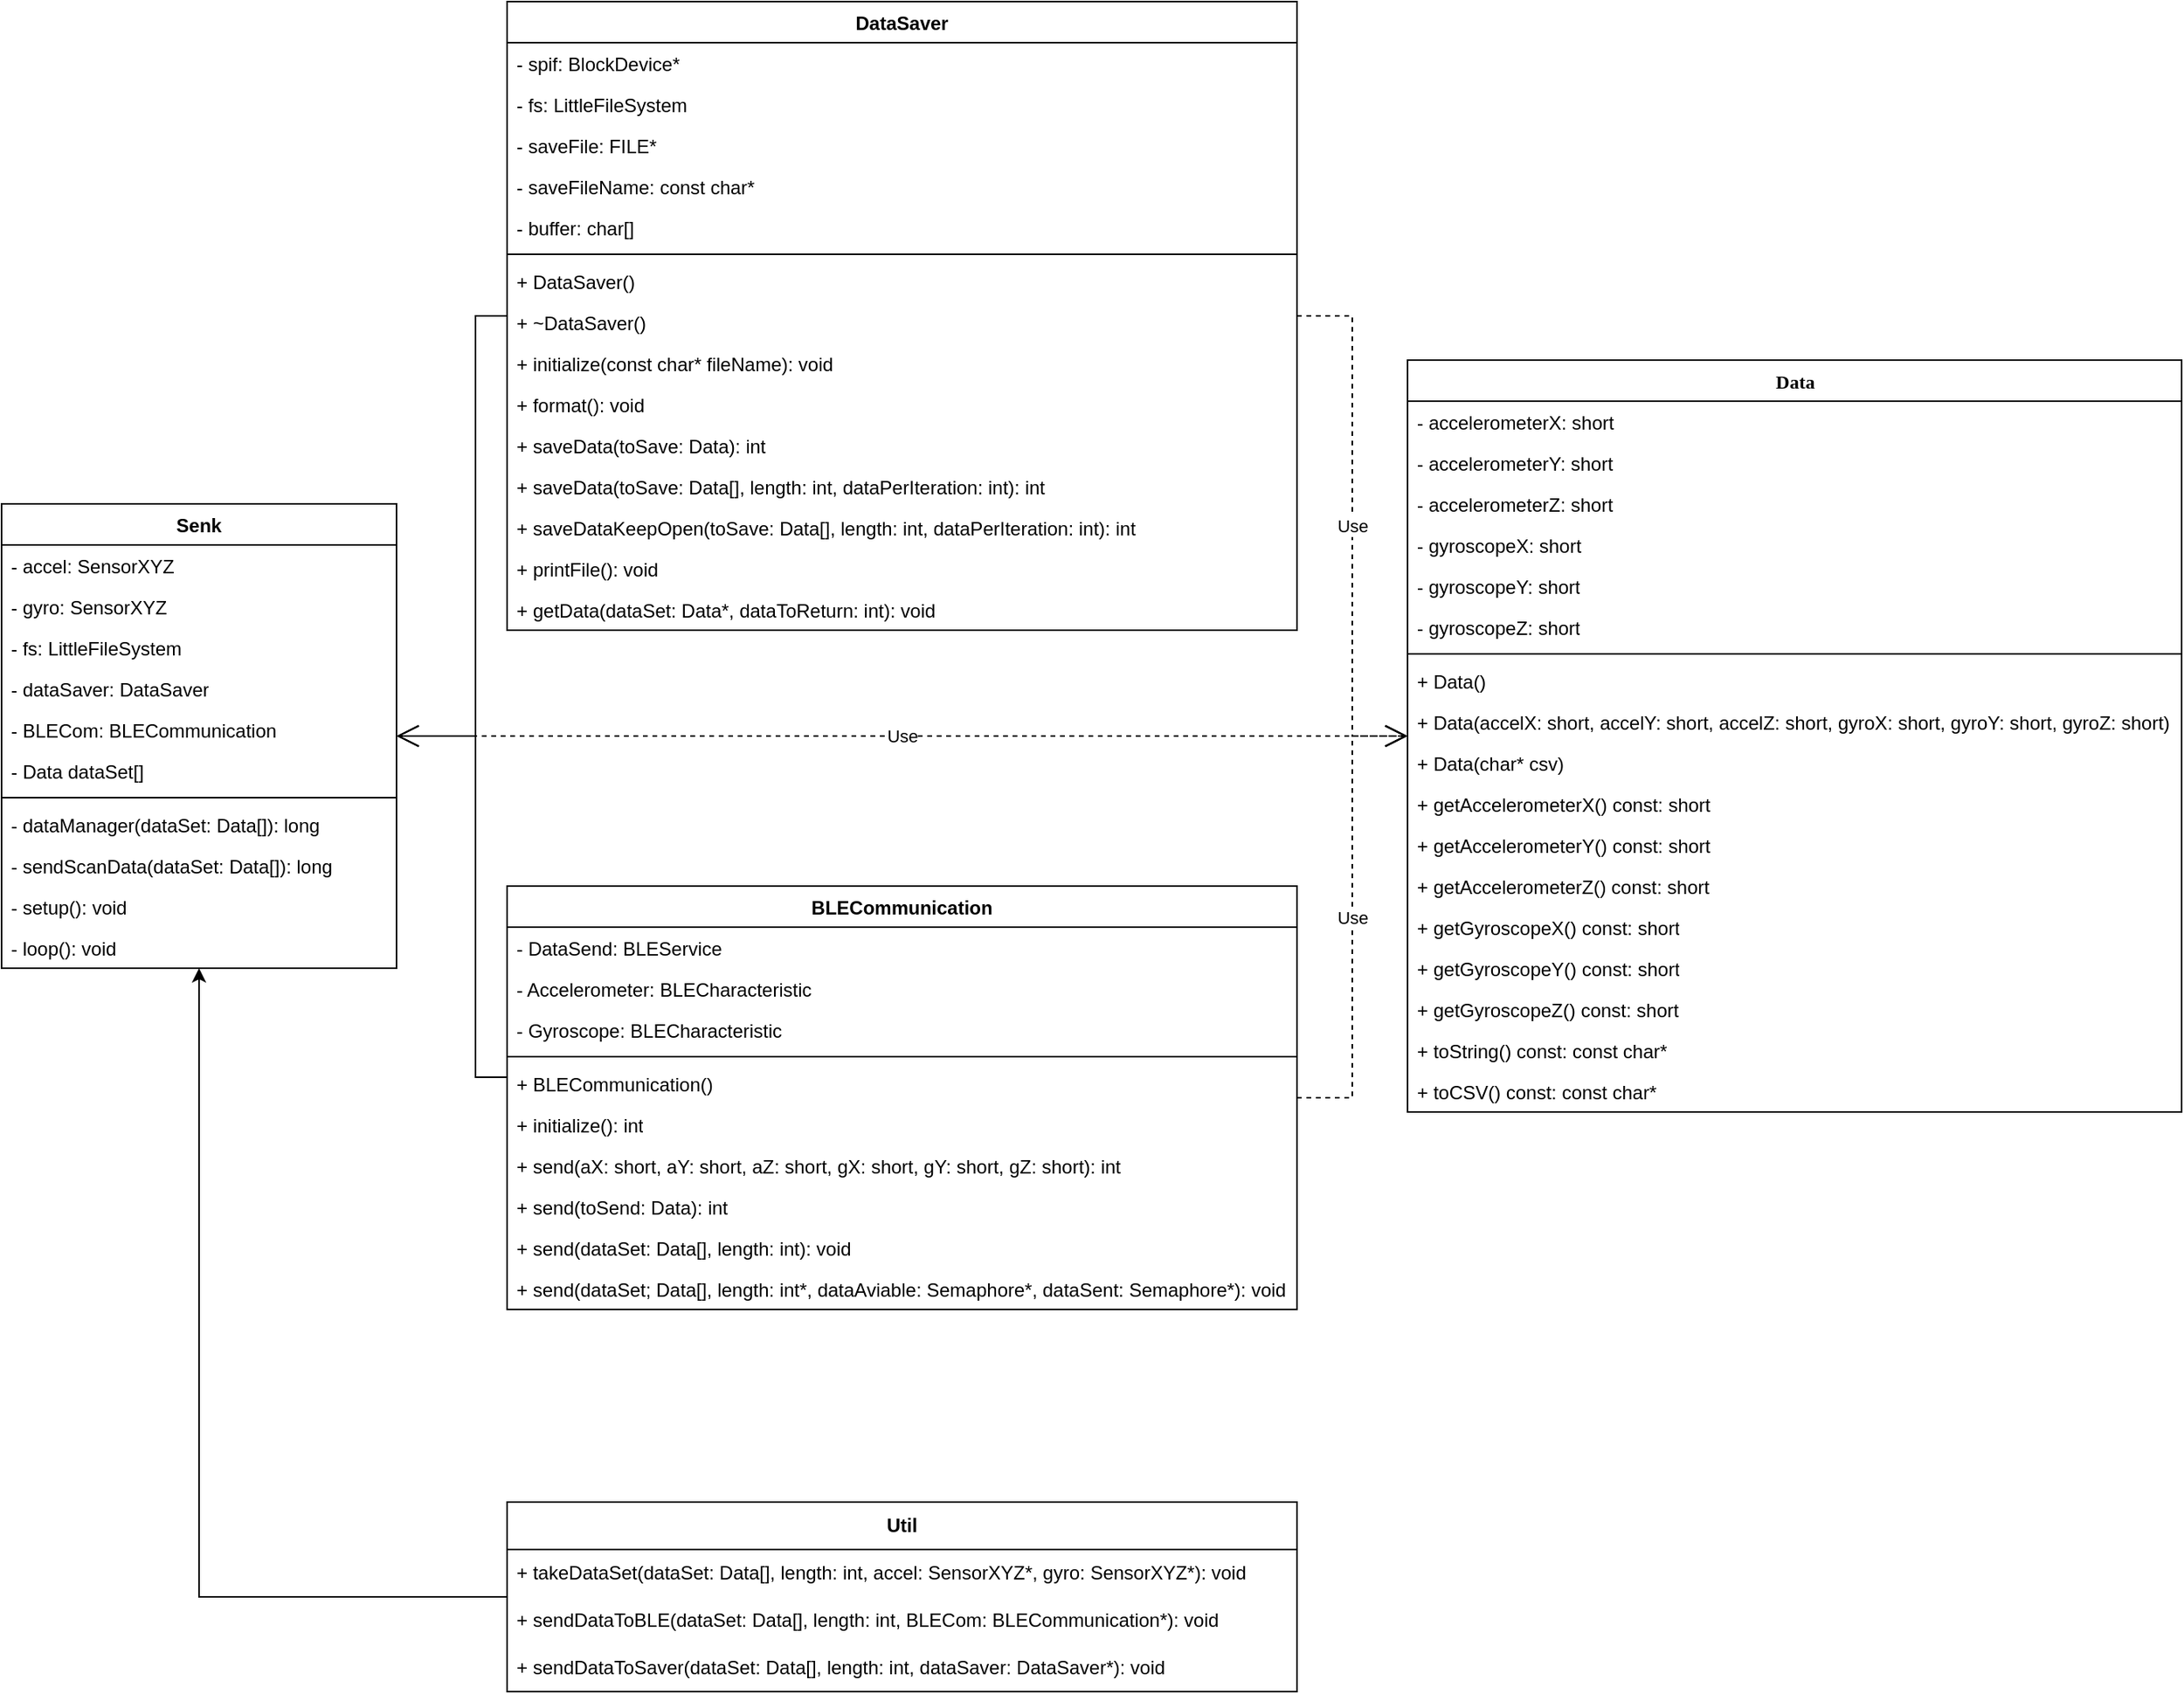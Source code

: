 <mxfile version="22.1.2" type="device">
  <diagram name="Page-1" id="9f46799a-70d6-7492-0946-bef42562c5a5">
    <mxGraphModel dx="2567" dy="877" grid="1" gridSize="10" guides="1" tooltips="1" connect="1" arrows="1" fold="1" page="1" pageScale="1" pageWidth="1100" pageHeight="850" background="none" math="0" shadow="0">
      <root>
        <mxCell id="0" />
        <mxCell id="1" parent="0" />
        <mxCell id="78961159f06e98e8-17" value="Data" style="swimlane;html=1;fontStyle=1;align=center;verticalAlign=top;childLayout=stackLayout;horizontal=1;startSize=26;horizontalStack=0;resizeParent=1;resizeLast=0;collapsible=1;marginBottom=0;swimlaneFillColor=#ffffff;rounded=0;shadow=0;comic=0;labelBackgroundColor=none;strokeWidth=1;fillColor=none;fontFamily=Verdana;fontSize=12" parent="1" vertex="1">
          <mxGeometry x="500" y="247" width="490" height="476" as="geometry" />
        </mxCell>
        <mxCell id="78961159f06e98e8-21" value="- accelerometerX: short" style="text;html=1;strokeColor=none;fillColor=none;align=left;verticalAlign=top;spacingLeft=4;spacingRight=4;whiteSpace=wrap;overflow=hidden;rotatable=0;points=[[0,0.5],[1,0.5]];portConstraint=eastwest;" parent="78961159f06e98e8-17" vertex="1">
          <mxGeometry y="26" width="490" height="26" as="geometry" />
        </mxCell>
        <mxCell id="78961159f06e98e8-23" value="- accelerometerY: short" style="text;html=1;strokeColor=none;fillColor=none;align=left;verticalAlign=top;spacingLeft=4;spacingRight=4;whiteSpace=wrap;overflow=hidden;rotatable=0;points=[[0,0.5],[1,0.5]];portConstraint=eastwest;" parent="78961159f06e98e8-17" vertex="1">
          <mxGeometry y="52" width="490" height="26" as="geometry" />
        </mxCell>
        <mxCell id="78961159f06e98e8-25" value="- accelerometerZ: short" style="text;html=1;strokeColor=none;fillColor=none;align=left;verticalAlign=top;spacingLeft=4;spacingRight=4;whiteSpace=wrap;overflow=hidden;rotatable=0;points=[[0,0.5],[1,0.5]];portConstraint=eastwest;" parent="78961159f06e98e8-17" vertex="1">
          <mxGeometry y="78" width="490" height="26" as="geometry" />
        </mxCell>
        <mxCell id="78961159f06e98e8-26" value="- gyroscopeX: short" style="text;html=1;strokeColor=none;fillColor=none;align=left;verticalAlign=top;spacingLeft=4;spacingRight=4;whiteSpace=wrap;overflow=hidden;rotatable=0;points=[[0,0.5],[1,0.5]];portConstraint=eastwest;" parent="78961159f06e98e8-17" vertex="1">
          <mxGeometry y="104" width="490" height="26" as="geometry" />
        </mxCell>
        <mxCell id="JgojowB0GH21oAzA0unv-2" value="- gyroscopeY: short" style="text;html=1;strokeColor=none;fillColor=none;align=left;verticalAlign=top;spacingLeft=4;spacingRight=4;whiteSpace=wrap;overflow=hidden;rotatable=0;points=[[0,0.5],[1,0.5]];portConstraint=eastwest;" parent="78961159f06e98e8-17" vertex="1">
          <mxGeometry y="130" width="490" height="26" as="geometry" />
        </mxCell>
        <mxCell id="JgojowB0GH21oAzA0unv-1" value="- gyroscopeZ: short" style="text;html=1;strokeColor=none;fillColor=none;align=left;verticalAlign=top;spacingLeft=4;spacingRight=4;whiteSpace=wrap;overflow=hidden;rotatable=0;points=[[0,0.5],[1,0.5]];portConstraint=eastwest;" parent="78961159f06e98e8-17" vertex="1">
          <mxGeometry y="156" width="490" height="26" as="geometry" />
        </mxCell>
        <mxCell id="78961159f06e98e8-19" value="" style="line;html=1;strokeWidth=1;fillColor=none;align=left;verticalAlign=middle;spacingTop=-1;spacingLeft=3;spacingRight=3;rotatable=0;labelPosition=right;points=[];portConstraint=eastwest;" parent="78961159f06e98e8-17" vertex="1">
          <mxGeometry y="182" width="490" height="8" as="geometry" />
        </mxCell>
        <mxCell id="JgojowB0GH21oAzA0unv-3" value="+ Data()" style="text;html=1;strokeColor=none;fillColor=none;align=left;verticalAlign=top;spacingLeft=4;spacingRight=4;whiteSpace=wrap;overflow=hidden;rotatable=0;points=[[0,0.5],[1,0.5]];portConstraint=eastwest;" parent="78961159f06e98e8-17" vertex="1">
          <mxGeometry y="190" width="490" height="26" as="geometry" />
        </mxCell>
        <mxCell id="JgojowB0GH21oAzA0unv-4" value="+ Data(accelX: short, accelY: short, accelZ: short, gyroX: short, gyroY: short, gyroZ: short)" style="text;html=1;strokeColor=none;fillColor=none;align=left;verticalAlign=top;spacingLeft=4;spacingRight=4;whiteSpace=wrap;overflow=hidden;rotatable=0;points=[[0,0.5],[1,0.5]];portConstraint=eastwest;" parent="78961159f06e98e8-17" vertex="1">
          <mxGeometry y="216" width="490" height="26" as="geometry" />
        </mxCell>
        <mxCell id="JgojowB0GH21oAzA0unv-5" value="+&amp;nbsp;Data(char* csv)" style="text;html=1;strokeColor=none;fillColor=none;align=left;verticalAlign=top;spacingLeft=4;spacingRight=4;whiteSpace=wrap;overflow=hidden;rotatable=0;points=[[0,0.5],[1,0.5]];portConstraint=eastwest;" parent="78961159f06e98e8-17" vertex="1">
          <mxGeometry y="242" width="490" height="26" as="geometry" />
        </mxCell>
        <mxCell id="JgojowB0GH21oAzA0unv-6" value="+ getAccelerometerX() const: short" style="text;html=1;strokeColor=none;fillColor=none;align=left;verticalAlign=top;spacingLeft=4;spacingRight=4;whiteSpace=wrap;overflow=hidden;rotatable=0;points=[[0,0.5],[1,0.5]];portConstraint=eastwest;" parent="78961159f06e98e8-17" vertex="1">
          <mxGeometry y="268" width="490" height="26" as="geometry" />
        </mxCell>
        <mxCell id="JgojowB0GH21oAzA0unv-7" value="+ getAccelerometerY() const: short" style="text;html=1;strokeColor=none;fillColor=none;align=left;verticalAlign=top;spacingLeft=4;spacingRight=4;whiteSpace=wrap;overflow=hidden;rotatable=0;points=[[0,0.5],[1,0.5]];portConstraint=eastwest;" parent="78961159f06e98e8-17" vertex="1">
          <mxGeometry y="294" width="490" height="26" as="geometry" />
        </mxCell>
        <mxCell id="JgojowB0GH21oAzA0unv-8" value="+ getAccelerometerZ() const: short" style="text;html=1;strokeColor=none;fillColor=none;align=left;verticalAlign=top;spacingLeft=4;spacingRight=4;whiteSpace=wrap;overflow=hidden;rotatable=0;points=[[0,0.5],[1,0.5]];portConstraint=eastwest;" parent="78961159f06e98e8-17" vertex="1">
          <mxGeometry y="320" width="490" height="26" as="geometry" />
        </mxCell>
        <mxCell id="JgojowB0GH21oAzA0unv-10" value="+ getGyroscopeX() const: short" style="text;html=1;strokeColor=none;fillColor=none;align=left;verticalAlign=top;spacingLeft=4;spacingRight=4;whiteSpace=wrap;overflow=hidden;rotatable=0;points=[[0,0.5],[1,0.5]];portConstraint=eastwest;" parent="78961159f06e98e8-17" vertex="1">
          <mxGeometry y="346" width="490" height="26" as="geometry" />
        </mxCell>
        <mxCell id="JgojowB0GH21oAzA0unv-11" value="+ getGyroscopeY() const: short" style="text;html=1;strokeColor=none;fillColor=none;align=left;verticalAlign=top;spacingLeft=4;spacingRight=4;whiteSpace=wrap;overflow=hidden;rotatable=0;points=[[0,0.5],[1,0.5]];portConstraint=eastwest;" parent="78961159f06e98e8-17" vertex="1">
          <mxGeometry y="372" width="490" height="26" as="geometry" />
        </mxCell>
        <mxCell id="JgojowB0GH21oAzA0unv-12" value="+ getGyroscopeZ() const: short" style="text;html=1;strokeColor=none;fillColor=none;align=left;verticalAlign=top;spacingLeft=4;spacingRight=4;whiteSpace=wrap;overflow=hidden;rotatable=0;points=[[0,0.5],[1,0.5]];portConstraint=eastwest;" parent="78961159f06e98e8-17" vertex="1">
          <mxGeometry y="398" width="490" height="26" as="geometry" />
        </mxCell>
        <mxCell id="JgojowB0GH21oAzA0unv-13" value="+ toString() const: const char*" style="text;html=1;strokeColor=none;fillColor=none;align=left;verticalAlign=top;spacingLeft=4;spacingRight=4;whiteSpace=wrap;overflow=hidden;rotatable=0;points=[[0,0.5],[1,0.5]];portConstraint=eastwest;" parent="78961159f06e98e8-17" vertex="1">
          <mxGeometry y="424" width="490" height="26" as="geometry" />
        </mxCell>
        <mxCell id="JgojowB0GH21oAzA0unv-14" value="+ toCSV() const: const char*" style="text;html=1;strokeColor=none;fillColor=none;align=left;verticalAlign=top;spacingLeft=4;spacingRight=4;whiteSpace=wrap;overflow=hidden;rotatable=0;points=[[0,0.5],[1,0.5]];portConstraint=eastwest;" parent="78961159f06e98e8-17" vertex="1">
          <mxGeometry y="450" width="490" height="26" as="geometry" />
        </mxCell>
        <mxCell id="JgojowB0GH21oAzA0unv-15" value="BLECommunication&lt;br&gt;" style="swimlane;fontStyle=1;align=center;verticalAlign=top;childLayout=stackLayout;horizontal=1;startSize=26;horizontalStack=0;resizeParent=1;resizeParentMax=0;resizeLast=0;collapsible=1;marginBottom=0;whiteSpace=wrap;html=1;" parent="1" vertex="1">
          <mxGeometry x="-70" y="580" width="500" height="268" as="geometry" />
        </mxCell>
        <mxCell id="JgojowB0GH21oAzA0unv-16" value="- DataSend: BLEService" style="text;strokeColor=none;fillColor=none;align=left;verticalAlign=top;spacingLeft=4;spacingRight=4;overflow=hidden;rotatable=0;points=[[0,0.5],[1,0.5]];portConstraint=eastwest;whiteSpace=wrap;html=1;" parent="JgojowB0GH21oAzA0unv-15" vertex="1">
          <mxGeometry y="26" width="500" height="26" as="geometry" />
        </mxCell>
        <mxCell id="JgojowB0GH21oAzA0unv-19" value="- Accelerometer: BLECharacteristic" style="text;strokeColor=none;fillColor=none;align=left;verticalAlign=top;spacingLeft=4;spacingRight=4;overflow=hidden;rotatable=0;points=[[0,0.5],[1,0.5]];portConstraint=eastwest;whiteSpace=wrap;html=1;" parent="JgojowB0GH21oAzA0unv-15" vertex="1">
          <mxGeometry y="52" width="500" height="26" as="geometry" />
        </mxCell>
        <mxCell id="JgojowB0GH21oAzA0unv-20" value="- Gyroscope: BLECharacteristic" style="text;strokeColor=none;fillColor=none;align=left;verticalAlign=top;spacingLeft=4;spacingRight=4;overflow=hidden;rotatable=0;points=[[0,0.5],[1,0.5]];portConstraint=eastwest;whiteSpace=wrap;html=1;" parent="JgojowB0GH21oAzA0unv-15" vertex="1">
          <mxGeometry y="78" width="500" height="26" as="geometry" />
        </mxCell>
        <mxCell id="JgojowB0GH21oAzA0unv-17" value="" style="line;strokeWidth=1;fillColor=none;align=left;verticalAlign=middle;spacingTop=-1;spacingLeft=3;spacingRight=3;rotatable=0;labelPosition=right;points=[];portConstraint=eastwest;strokeColor=inherit;" parent="JgojowB0GH21oAzA0unv-15" vertex="1">
          <mxGeometry y="104" width="500" height="8" as="geometry" />
        </mxCell>
        <mxCell id="JgojowB0GH21oAzA0unv-18" value="+ BLECommunication()" style="text;strokeColor=none;fillColor=none;align=left;verticalAlign=top;spacingLeft=4;spacingRight=4;overflow=hidden;rotatable=0;points=[[0,0.5],[1,0.5]];portConstraint=eastwest;whiteSpace=wrap;html=1;" parent="JgojowB0GH21oAzA0unv-15" vertex="1">
          <mxGeometry y="112" width="500" height="26" as="geometry" />
        </mxCell>
        <mxCell id="JgojowB0GH21oAzA0unv-21" value="+ initialize(): int" style="text;strokeColor=none;fillColor=none;align=left;verticalAlign=top;spacingLeft=4;spacingRight=4;overflow=hidden;rotatable=0;points=[[0,0.5],[1,0.5]];portConstraint=eastwest;whiteSpace=wrap;html=1;" parent="JgojowB0GH21oAzA0unv-15" vertex="1">
          <mxGeometry y="138" width="500" height="26" as="geometry" />
        </mxCell>
        <mxCell id="JgojowB0GH21oAzA0unv-22" value="+ send(aX: short, aY: short, aZ: short, gX: short, gY: short, gZ: short): int" style="text;strokeColor=none;fillColor=none;align=left;verticalAlign=top;spacingLeft=4;spacingRight=4;overflow=hidden;rotatable=0;points=[[0,0.5],[1,0.5]];portConstraint=eastwest;whiteSpace=wrap;html=1;" parent="JgojowB0GH21oAzA0unv-15" vertex="1">
          <mxGeometry y="164" width="500" height="26" as="geometry" />
        </mxCell>
        <mxCell id="JgojowB0GH21oAzA0unv-24" value="+ send(toSend: Data): int" style="text;strokeColor=none;fillColor=none;align=left;verticalAlign=top;spacingLeft=4;spacingRight=4;overflow=hidden;rotatable=0;points=[[0,0.5],[1,0.5]];portConstraint=eastwest;whiteSpace=wrap;html=1;" parent="JgojowB0GH21oAzA0unv-15" vertex="1">
          <mxGeometry y="190" width="500" height="26" as="geometry" />
        </mxCell>
        <mxCell id="JgojowB0GH21oAzA0unv-23" value="+ send(dataSet: Data[], length: int): void" style="text;strokeColor=none;fillColor=none;align=left;verticalAlign=top;spacingLeft=4;spacingRight=4;overflow=hidden;rotatable=0;points=[[0,0.5],[1,0.5]];portConstraint=eastwest;whiteSpace=wrap;html=1;" parent="JgojowB0GH21oAzA0unv-15" vertex="1">
          <mxGeometry y="216" width="500" height="26" as="geometry" />
        </mxCell>
        <mxCell id="bI_4Z1YeHkAvte8znIgl-4" value="+ send(dataSet; Data[], length: int*, dataAviable: Semaphore*, dataSent: Semaphore*): void" style="text;strokeColor=none;fillColor=none;align=left;verticalAlign=top;spacingLeft=4;spacingRight=4;overflow=hidden;rotatable=0;points=[[0,0.5],[1,0.5]];portConstraint=eastwest;whiteSpace=wrap;html=1;" vertex="1" parent="JgojowB0GH21oAzA0unv-15">
          <mxGeometry y="242" width="500" height="26" as="geometry" />
        </mxCell>
        <mxCell id="JgojowB0GH21oAzA0unv-25" value="DataSaver" style="swimlane;fontStyle=1;align=center;verticalAlign=top;childLayout=stackLayout;horizontal=1;startSize=26;horizontalStack=0;resizeParent=1;resizeParentMax=0;resizeLast=0;collapsible=1;marginBottom=0;whiteSpace=wrap;html=1;" parent="1" vertex="1">
          <mxGeometry x="-70" y="20" width="500" height="398" as="geometry" />
        </mxCell>
        <mxCell id="JgojowB0GH21oAzA0unv-30" value="- spif: BlockDevice*" style="text;strokeColor=none;fillColor=none;align=left;verticalAlign=top;spacingLeft=4;spacingRight=4;overflow=hidden;rotatable=0;points=[[0,0.5],[1,0.5]];portConstraint=eastwest;whiteSpace=wrap;html=1;" parent="JgojowB0GH21oAzA0unv-25" vertex="1">
          <mxGeometry y="26" width="500" height="26" as="geometry" />
        </mxCell>
        <mxCell id="JgojowB0GH21oAzA0unv-29" value="- fs: LittleFileSystem" style="text;strokeColor=none;fillColor=none;align=left;verticalAlign=top;spacingLeft=4;spacingRight=4;overflow=hidden;rotatable=0;points=[[0,0.5],[1,0.5]];portConstraint=eastwest;whiteSpace=wrap;html=1;" parent="JgojowB0GH21oAzA0unv-25" vertex="1">
          <mxGeometry y="52" width="500" height="26" as="geometry" />
        </mxCell>
        <mxCell id="JgojowB0GH21oAzA0unv-26" value="- saveFile: FILE*" style="text;strokeColor=none;fillColor=none;align=left;verticalAlign=top;spacingLeft=4;spacingRight=4;overflow=hidden;rotatable=0;points=[[0,0.5],[1,0.5]];portConstraint=eastwest;whiteSpace=wrap;html=1;" parent="JgojowB0GH21oAzA0unv-25" vertex="1">
          <mxGeometry y="78" width="500" height="26" as="geometry" />
        </mxCell>
        <mxCell id="JgojowB0GH21oAzA0unv-31" value="- saveFileName: const char*" style="text;strokeColor=none;fillColor=none;align=left;verticalAlign=top;spacingLeft=4;spacingRight=4;overflow=hidden;rotatable=0;points=[[0,0.5],[1,0.5]];portConstraint=eastwest;whiteSpace=wrap;html=1;" parent="JgojowB0GH21oAzA0unv-25" vertex="1">
          <mxGeometry y="104" width="500" height="26" as="geometry" />
        </mxCell>
        <mxCell id="bI_4Z1YeHkAvte8znIgl-2" value="- buffer: char[]" style="text;strokeColor=none;fillColor=none;align=left;verticalAlign=top;spacingLeft=4;spacingRight=4;overflow=hidden;rotatable=0;points=[[0,0.5],[1,0.5]];portConstraint=eastwest;whiteSpace=wrap;html=1;" vertex="1" parent="JgojowB0GH21oAzA0unv-25">
          <mxGeometry y="130" width="500" height="26" as="geometry" />
        </mxCell>
        <mxCell id="JgojowB0GH21oAzA0unv-27" value="" style="line;strokeWidth=1;fillColor=none;align=left;verticalAlign=middle;spacingTop=-1;spacingLeft=3;spacingRight=3;rotatable=0;labelPosition=right;points=[];portConstraint=eastwest;strokeColor=inherit;" parent="JgojowB0GH21oAzA0unv-25" vertex="1">
          <mxGeometry y="156" width="500" height="8" as="geometry" />
        </mxCell>
        <mxCell id="JgojowB0GH21oAzA0unv-28" value="+ DataSaver()" style="text;strokeColor=none;fillColor=none;align=left;verticalAlign=top;spacingLeft=4;spacingRight=4;overflow=hidden;rotatable=0;points=[[0,0.5],[1,0.5]];portConstraint=eastwest;whiteSpace=wrap;html=1;" parent="JgojowB0GH21oAzA0unv-25" vertex="1">
          <mxGeometry y="164" width="500" height="26" as="geometry" />
        </mxCell>
        <mxCell id="JgojowB0GH21oAzA0unv-32" value="+ ~DataSaver()" style="text;strokeColor=none;fillColor=none;align=left;verticalAlign=top;spacingLeft=4;spacingRight=4;overflow=hidden;rotatable=0;points=[[0,0.5],[1,0.5]];portConstraint=eastwest;whiteSpace=wrap;html=1;" parent="JgojowB0GH21oAzA0unv-25" vertex="1">
          <mxGeometry y="190" width="500" height="26" as="geometry" />
        </mxCell>
        <mxCell id="JgojowB0GH21oAzA0unv-33" value="+ initialize(const char* fileName): void" style="text;strokeColor=none;fillColor=none;align=left;verticalAlign=top;spacingLeft=4;spacingRight=4;overflow=hidden;rotatable=0;points=[[0,0.5],[1,0.5]];portConstraint=eastwest;whiteSpace=wrap;html=1;" parent="JgojowB0GH21oAzA0unv-25" vertex="1">
          <mxGeometry y="216" width="500" height="26" as="geometry" />
        </mxCell>
        <mxCell id="JgojowB0GH21oAzA0unv-34" value="+ format(): void" style="text;strokeColor=none;fillColor=none;align=left;verticalAlign=top;spacingLeft=4;spacingRight=4;overflow=hidden;rotatable=0;points=[[0,0.5],[1,0.5]];portConstraint=eastwest;whiteSpace=wrap;html=1;" parent="JgojowB0GH21oAzA0unv-25" vertex="1">
          <mxGeometry y="242" width="500" height="26" as="geometry" />
        </mxCell>
        <mxCell id="JgojowB0GH21oAzA0unv-35" value="+ saveData(toSave: Data): int" style="text;strokeColor=none;fillColor=none;align=left;verticalAlign=top;spacingLeft=4;spacingRight=4;overflow=hidden;rotatable=0;points=[[0,0.5],[1,0.5]];portConstraint=eastwest;whiteSpace=wrap;html=1;" parent="JgojowB0GH21oAzA0unv-25" vertex="1">
          <mxGeometry y="268" width="500" height="26" as="geometry" />
        </mxCell>
        <mxCell id="JgojowB0GH21oAzA0unv-36" value="+ saveData(toSave: Data[], length: int, dataPerIteration: int): int" style="text;strokeColor=none;fillColor=none;align=left;verticalAlign=top;spacingLeft=4;spacingRight=4;overflow=hidden;rotatable=0;points=[[0,0.5],[1,0.5]];portConstraint=eastwest;whiteSpace=wrap;html=1;" parent="JgojowB0GH21oAzA0unv-25" vertex="1">
          <mxGeometry y="294" width="500" height="26" as="geometry" />
        </mxCell>
        <mxCell id="bI_4Z1YeHkAvte8znIgl-3" value="+ saveDataKeepOpen(toSave: Data[], length: int, dataPerIteration: int): int" style="text;strokeColor=none;fillColor=none;align=left;verticalAlign=top;spacingLeft=4;spacingRight=4;overflow=hidden;rotatable=0;points=[[0,0.5],[1,0.5]];portConstraint=eastwest;whiteSpace=wrap;html=1;" vertex="1" parent="JgojowB0GH21oAzA0unv-25">
          <mxGeometry y="320" width="500" height="26" as="geometry" />
        </mxCell>
        <mxCell id="JgojowB0GH21oAzA0unv-37" value="+ printFile(): void" style="text;strokeColor=none;fillColor=none;align=left;verticalAlign=top;spacingLeft=4;spacingRight=4;overflow=hidden;rotatable=0;points=[[0,0.5],[1,0.5]];portConstraint=eastwest;whiteSpace=wrap;html=1;" parent="JgojowB0GH21oAzA0unv-25" vertex="1">
          <mxGeometry y="346" width="500" height="26" as="geometry" />
        </mxCell>
        <mxCell id="JgojowB0GH21oAzA0unv-38" value="+ getData(dataSet: Data*, dataToReturn: int): void" style="text;strokeColor=none;fillColor=none;align=left;verticalAlign=top;spacingLeft=4;spacingRight=4;overflow=hidden;rotatable=0;points=[[0,0.5],[1,0.5]];portConstraint=eastwest;whiteSpace=wrap;html=1;" parent="JgojowB0GH21oAzA0unv-25" vertex="1">
          <mxGeometry y="372" width="500" height="26" as="geometry" />
        </mxCell>
        <mxCell id="JgojowB0GH21oAzA0unv-39" value="Senk" style="swimlane;fontStyle=1;align=center;verticalAlign=top;childLayout=stackLayout;horizontal=1;startSize=26;horizontalStack=0;resizeParent=1;resizeParentMax=0;resizeLast=0;collapsible=1;marginBottom=0;whiteSpace=wrap;html=1;" parent="1" vertex="1">
          <mxGeometry x="-390" y="338" width="250" height="294" as="geometry" />
        </mxCell>
        <mxCell id="JgojowB0GH21oAzA0unv-45" value="- accel: SensorXYZ" style="text;strokeColor=none;fillColor=none;align=left;verticalAlign=top;spacingLeft=4;spacingRight=4;overflow=hidden;rotatable=0;points=[[0,0.5],[1,0.5]];portConstraint=eastwest;whiteSpace=wrap;html=1;" parent="JgojowB0GH21oAzA0unv-39" vertex="1">
          <mxGeometry y="26" width="250" height="26" as="geometry" />
        </mxCell>
        <mxCell id="JgojowB0GH21oAzA0unv-44" value="- gyro: SensorXYZ" style="text;strokeColor=none;fillColor=none;align=left;verticalAlign=top;spacingLeft=4;spacingRight=4;overflow=hidden;rotatable=0;points=[[0,0.5],[1,0.5]];portConstraint=eastwest;whiteSpace=wrap;html=1;" parent="JgojowB0GH21oAzA0unv-39" vertex="1">
          <mxGeometry y="52" width="250" height="26" as="geometry" />
        </mxCell>
        <mxCell id="JgojowB0GH21oAzA0unv-40" value="- fs: LittleFileSystem" style="text;strokeColor=none;fillColor=none;align=left;verticalAlign=top;spacingLeft=4;spacingRight=4;overflow=hidden;rotatable=0;points=[[0,0.5],[1,0.5]];portConstraint=eastwest;whiteSpace=wrap;html=1;" parent="JgojowB0GH21oAzA0unv-39" vertex="1">
          <mxGeometry y="78" width="250" height="26" as="geometry" />
        </mxCell>
        <mxCell id="JgojowB0GH21oAzA0unv-43" value="- dataSaver: DataSaver" style="text;strokeColor=none;fillColor=none;align=left;verticalAlign=top;spacingLeft=4;spacingRight=4;overflow=hidden;rotatable=0;points=[[0,0.5],[1,0.5]];portConstraint=eastwest;whiteSpace=wrap;html=1;" parent="JgojowB0GH21oAzA0unv-39" vertex="1">
          <mxGeometry y="104" width="250" height="26" as="geometry" />
        </mxCell>
        <mxCell id="JgojowB0GH21oAzA0unv-48" value="- BLECom: BLECommunication" style="text;strokeColor=none;fillColor=none;align=left;verticalAlign=top;spacingLeft=4;spacingRight=4;overflow=hidden;rotatable=0;points=[[0,0.5],[1,0.5]];portConstraint=eastwest;whiteSpace=wrap;html=1;" parent="JgojowB0GH21oAzA0unv-39" vertex="1">
          <mxGeometry y="130" width="250" height="26" as="geometry" />
        </mxCell>
        <mxCell id="QHehZZZHF0xJ8ANf1uVR-1" value="- Data dataSet[]" style="text;strokeColor=none;fillColor=none;align=left;verticalAlign=top;spacingLeft=4;spacingRight=4;overflow=hidden;rotatable=0;points=[[0,0.5],[1,0.5]];portConstraint=eastwest;whiteSpace=wrap;html=1;" parent="JgojowB0GH21oAzA0unv-39" vertex="1">
          <mxGeometry y="156" width="250" height="26" as="geometry" />
        </mxCell>
        <mxCell id="JgojowB0GH21oAzA0unv-41" value="" style="line;strokeWidth=1;fillColor=none;align=left;verticalAlign=middle;spacingTop=-1;spacingLeft=3;spacingRight=3;rotatable=0;labelPosition=right;points=[];portConstraint=eastwest;strokeColor=inherit;" parent="JgojowB0GH21oAzA0unv-39" vertex="1">
          <mxGeometry y="182" width="250" height="8" as="geometry" />
        </mxCell>
        <mxCell id="JgojowB0GH21oAzA0unv-42" value="- dataManager(dataSet: Data[]): long" style="text;strokeColor=none;fillColor=none;align=left;verticalAlign=top;spacingLeft=4;spacingRight=4;overflow=hidden;rotatable=0;points=[[0,0.5],[1,0.5]];portConstraint=eastwest;whiteSpace=wrap;html=1;" parent="JgojowB0GH21oAzA0unv-39" vertex="1">
          <mxGeometry y="190" width="250" height="26" as="geometry" />
        </mxCell>
        <mxCell id="bI_4Z1YeHkAvte8znIgl-1" value="- sendScanData(dataSet: Data[]): long" style="text;strokeColor=none;fillColor=none;align=left;verticalAlign=top;spacingLeft=4;spacingRight=4;overflow=hidden;rotatable=0;points=[[0,0.5],[1,0.5]];portConstraint=eastwest;whiteSpace=wrap;html=1;" vertex="1" parent="JgojowB0GH21oAzA0unv-39">
          <mxGeometry y="216" width="250" height="26" as="geometry" />
        </mxCell>
        <mxCell id="JgojowB0GH21oAzA0unv-46" value="- setup(): void" style="text;strokeColor=none;fillColor=none;align=left;verticalAlign=top;spacingLeft=4;spacingRight=4;overflow=hidden;rotatable=0;points=[[0,0.5],[1,0.5]];portConstraint=eastwest;whiteSpace=wrap;html=1;" parent="JgojowB0GH21oAzA0unv-39" vertex="1">
          <mxGeometry y="242" width="250" height="26" as="geometry" />
        </mxCell>
        <mxCell id="JgojowB0GH21oAzA0unv-47" value="- loop(): void" style="text;strokeColor=none;fillColor=none;align=left;verticalAlign=top;spacingLeft=4;spacingRight=4;overflow=hidden;rotatable=0;points=[[0,0.5],[1,0.5]];portConstraint=eastwest;whiteSpace=wrap;html=1;" parent="JgojowB0GH21oAzA0unv-39" vertex="1">
          <mxGeometry y="268" width="250" height="26" as="geometry" />
        </mxCell>
        <mxCell id="JgojowB0GH21oAzA0unv-54" value="" style="endArrow=open;endFill=1;endSize=12;html=1;rounded=0;edgeStyle=orthogonalEdgeStyle;" parent="1" source="JgojowB0GH21oAzA0unv-25" target="JgojowB0GH21oAzA0unv-39" edge="1">
          <mxGeometry width="160" relative="1" as="geometry">
            <mxPoint x="-270" y="590" as="sourcePoint" />
            <mxPoint x="-110" y="590" as="targetPoint" />
            <Array as="points">
              <mxPoint x="-90" y="219" />
              <mxPoint x="-90" y="485" />
            </Array>
          </mxGeometry>
        </mxCell>
        <mxCell id="JgojowB0GH21oAzA0unv-55" value="" style="endArrow=open;endFill=1;endSize=12;html=1;rounded=0;edgeStyle=orthogonalEdgeStyle;" parent="1" source="JgojowB0GH21oAzA0unv-15" target="JgojowB0GH21oAzA0unv-39" edge="1">
          <mxGeometry width="160" relative="1" as="geometry">
            <mxPoint x="-70" y="480" as="sourcePoint" />
            <mxPoint x="90" y="480" as="targetPoint" />
            <Array as="points">
              <mxPoint x="-90" y="701" />
              <mxPoint x="-90" y="485" />
            </Array>
          </mxGeometry>
        </mxCell>
        <mxCell id="JgojowB0GH21oAzA0unv-58" value="Use" style="endArrow=open;endSize=12;dashed=1;html=1;rounded=0;edgeStyle=orthogonalEdgeStyle;" parent="1" source="JgojowB0GH21oAzA0unv-25" target="78961159f06e98e8-17" edge="1">
          <mxGeometry width="160" relative="1" as="geometry">
            <mxPoint x="150" y="430" as="sourcePoint" />
            <mxPoint x="310" y="430" as="targetPoint" />
          </mxGeometry>
        </mxCell>
        <mxCell id="JgojowB0GH21oAzA0unv-59" value="Use" style="endArrow=open;endSize=12;dashed=1;html=1;rounded=0;edgeStyle=orthogonalEdgeStyle;" parent="1" source="JgojowB0GH21oAzA0unv-15" target="78961159f06e98e8-17" edge="1">
          <mxGeometry width="160" relative="1" as="geometry">
            <mxPoint x="190" y="490" as="sourcePoint" />
            <mxPoint x="350" y="490" as="targetPoint" />
          </mxGeometry>
        </mxCell>
        <mxCell id="JgojowB0GH21oAzA0unv-60" value="Use" style="endArrow=open;endSize=12;dashed=1;html=1;rounded=0;" parent="1" source="JgojowB0GH21oAzA0unv-39" target="78961159f06e98e8-17" edge="1">
          <mxGeometry width="160" relative="1" as="geometry">
            <mxPoint x="140" y="466" as="sourcePoint" />
            <mxPoint x="300" y="466" as="targetPoint" />
          </mxGeometry>
        </mxCell>
        <mxCell id="bI_4Z1YeHkAvte8znIgl-5" value="&lt;b&gt;Util&lt;/b&gt;" style="swimlane;fontStyle=0;childLayout=stackLayout;horizontal=1;startSize=30;horizontalStack=0;resizeParent=1;resizeParentMax=0;resizeLast=0;collapsible=1;marginBottom=0;whiteSpace=wrap;html=1;" vertex="1" parent="1">
          <mxGeometry x="-70" y="970" width="500" height="120" as="geometry" />
        </mxCell>
        <mxCell id="bI_4Z1YeHkAvte8znIgl-6" value="+ takeDataSet(dataSet: Data[], length: int, accel: SensorXYZ*, gyro: SensorXYZ*): void" style="text;strokeColor=none;fillColor=none;align=left;verticalAlign=middle;spacingLeft=4;spacingRight=4;overflow=hidden;points=[[0,0.5],[1,0.5]];portConstraint=eastwest;rotatable=0;whiteSpace=wrap;html=1;" vertex="1" parent="bI_4Z1YeHkAvte8znIgl-5">
          <mxGeometry y="30" width="500" height="30" as="geometry" />
        </mxCell>
        <mxCell id="bI_4Z1YeHkAvte8znIgl-7" value="+ sendDataToBLE(dataSet: Data[], length: int, BLECom: BLECommunication*): void" style="text;strokeColor=none;fillColor=none;align=left;verticalAlign=middle;spacingLeft=4;spacingRight=4;overflow=hidden;points=[[0,0.5],[1,0.5]];portConstraint=eastwest;rotatable=0;whiteSpace=wrap;html=1;" vertex="1" parent="bI_4Z1YeHkAvte8znIgl-5">
          <mxGeometry y="60" width="500" height="30" as="geometry" />
        </mxCell>
        <mxCell id="bI_4Z1YeHkAvte8znIgl-8" value="+ sendDataToSaver(dataSet: Data[], length: int, dataSaver: DataSaver*): void" style="text;strokeColor=none;fillColor=none;align=left;verticalAlign=middle;spacingLeft=4;spacingRight=4;overflow=hidden;points=[[0,0.5],[1,0.5]];portConstraint=eastwest;rotatable=0;whiteSpace=wrap;html=1;" vertex="1" parent="bI_4Z1YeHkAvte8znIgl-5">
          <mxGeometry y="90" width="500" height="30" as="geometry" />
        </mxCell>
        <mxCell id="bI_4Z1YeHkAvte8znIgl-9" value="" style="endArrow=classic;html=1;rounded=0;edgeStyle=orthogonalEdgeStyle;" edge="1" parent="1" source="bI_4Z1YeHkAvte8znIgl-5" target="JgojowB0GH21oAzA0unv-39">
          <mxGeometry width="50" height="50" relative="1" as="geometry">
            <mxPoint x="-260" y="900" as="sourcePoint" />
            <mxPoint x="-110" y="901.5" as="targetPoint" />
          </mxGeometry>
        </mxCell>
      </root>
    </mxGraphModel>
  </diagram>
</mxfile>
